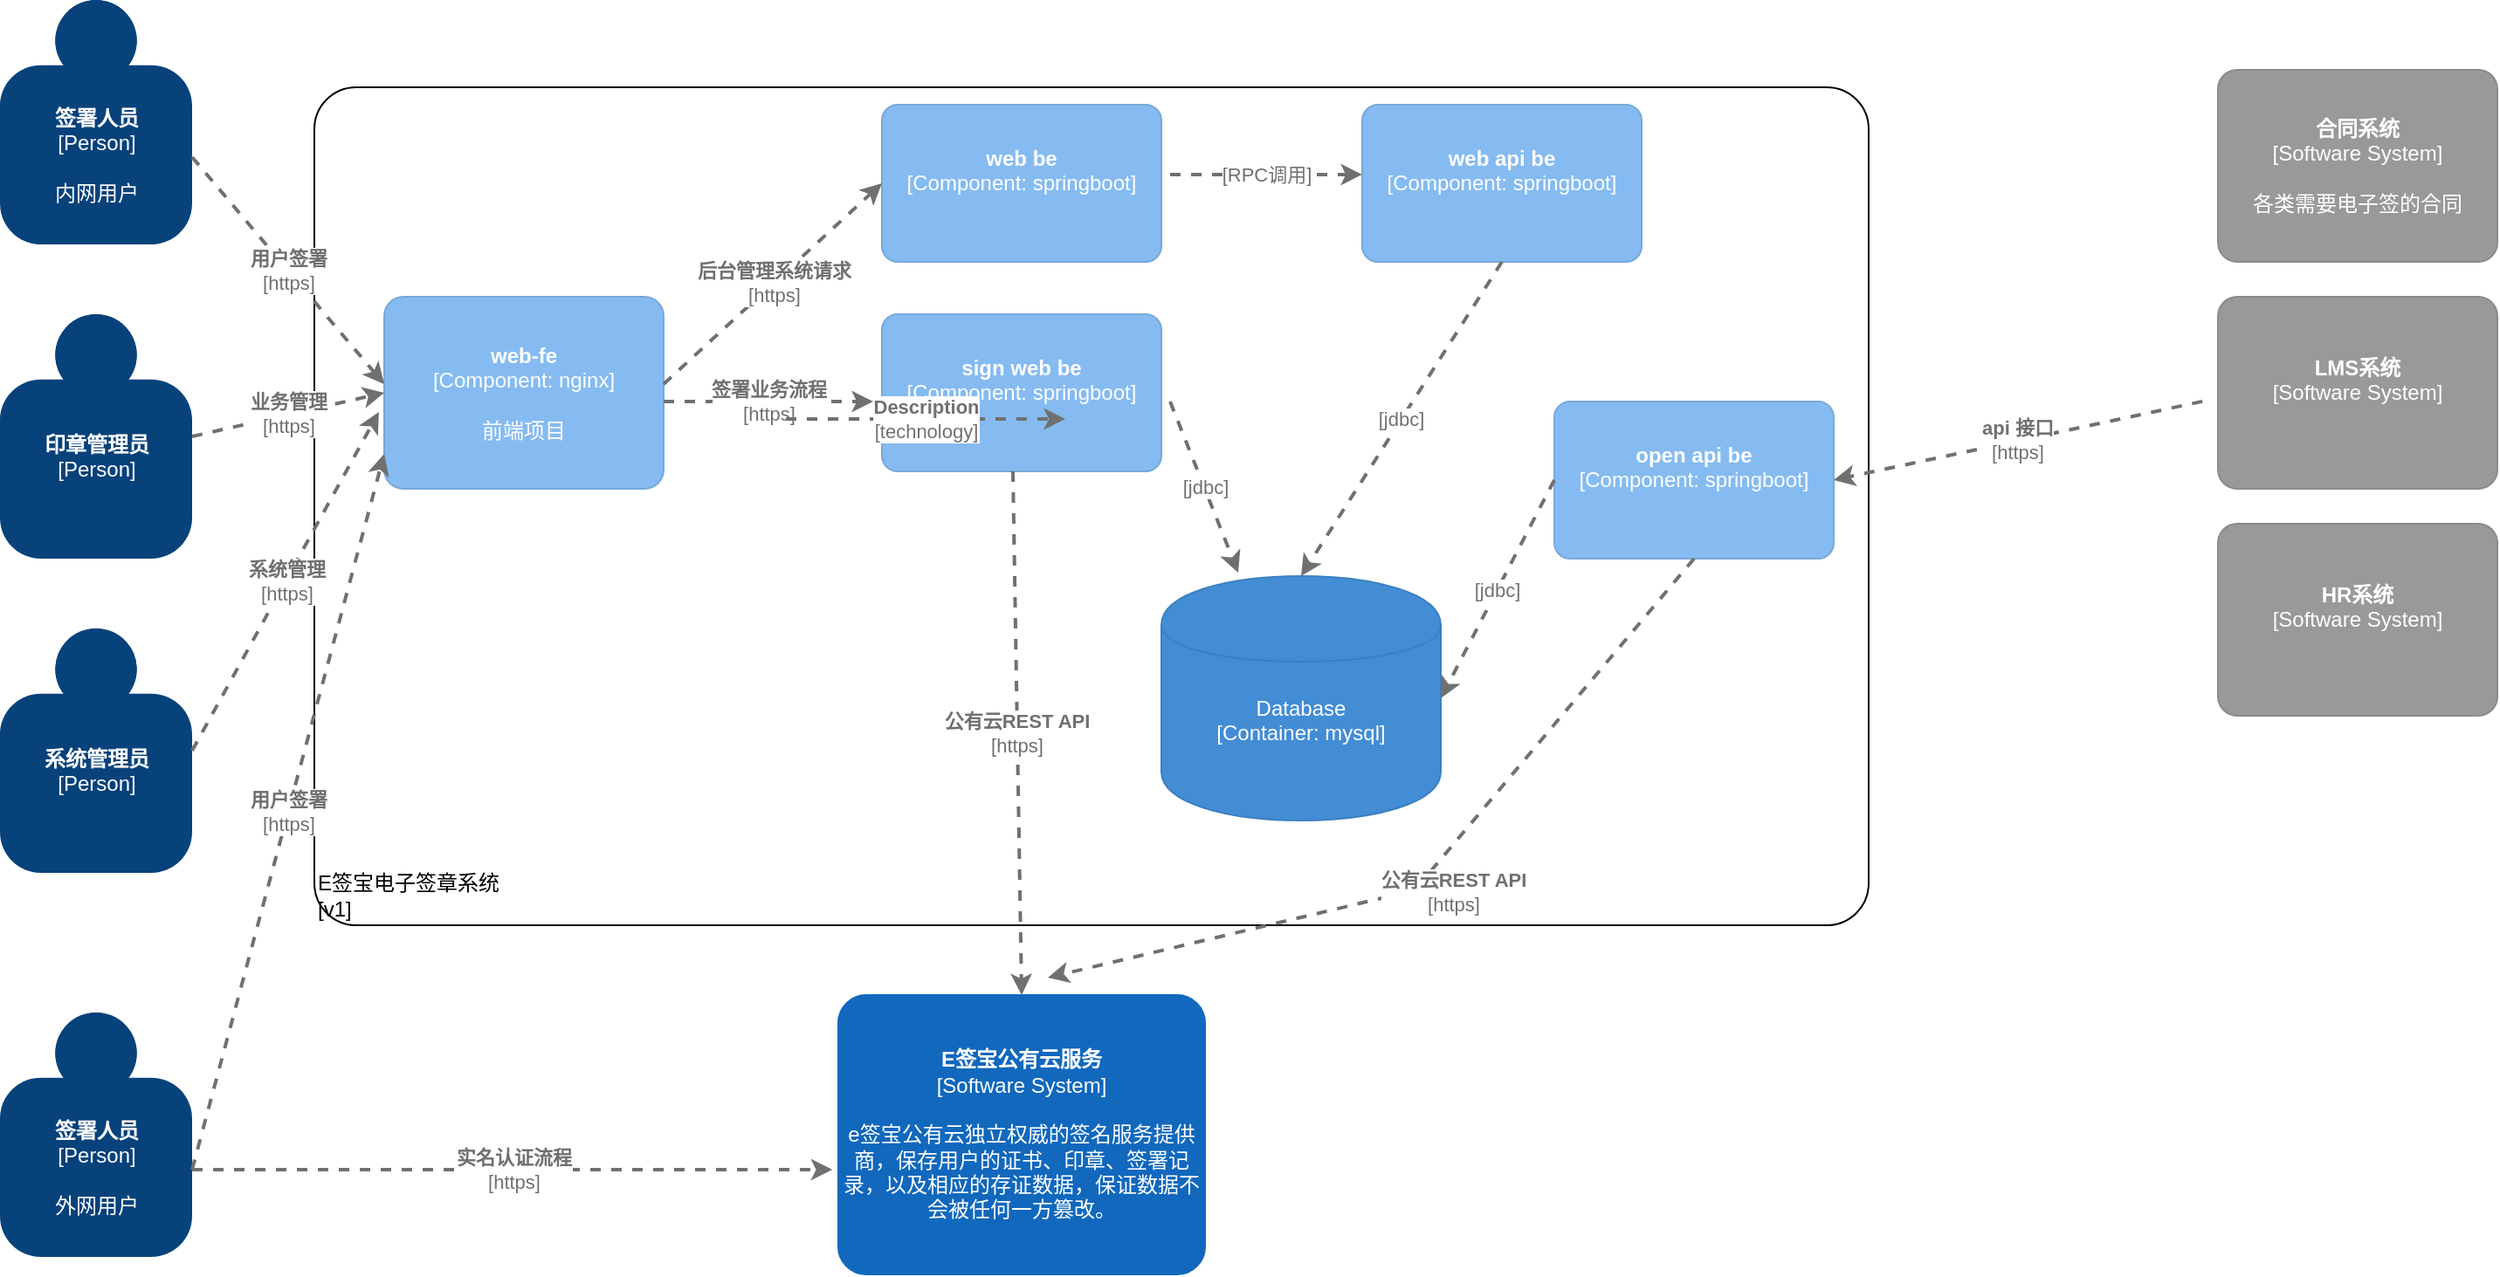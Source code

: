 <mxfile version="14.7.6" type="github">
  <diagram id="9JChRBaVdhsIf9qOaCwG" name="Page-1">
    <mxGraphModel dx="1664" dy="887" grid="1" gridSize="10" guides="1" tooltips="1" connect="1" arrows="1" fold="1" page="1" pageScale="1" pageWidth="827" pageHeight="1169" math="0" shadow="0">
      <root>
        <mxCell id="0" />
        <mxCell id="1" parent="0" />
        <object placeholders="1" c4Name="印章管理员" c4Type="Person" c4Description="" label="&lt;b&gt;%c4Name%&lt;/b&gt;&lt;div&gt;[%c4Type%]&lt;/div&gt;&lt;br&gt;&lt;div&gt;%c4Description%&lt;/div&gt;" id="D-emyac23MvbxTwBKa7Q-1">
          <mxCell style="html=1;dashed=0;whitespace=wrap;fillColor=#08427b;strokeColor=none;fontColor=#ffffff;shape=mxgraph.c4.person;align=center;metaEdit=1;points=[[0.5,0,0],[1,0.5,0],[1,0.75,0],[0.75,1,0],[0.5,1,0],[0.25,1,0],[0,0.75,0],[0,0.5,0]];metaData={&quot;c4Type&quot;:{&quot;editable&quot;:false}};" vertex="1" parent="1">
            <mxGeometry x="10" y="230" width="110.0" height="140" as="geometry" />
          </mxCell>
        </object>
        <object placeholders="1" c4Name="系统管理员" c4Type="Person" c4Description="" label="&lt;b&gt;%c4Name%&lt;/b&gt;&lt;div&gt;[%c4Type%]&lt;/div&gt;&lt;br&gt;&lt;div&gt;%c4Description%&lt;/div&gt;" id="D-emyac23MvbxTwBKa7Q-2">
          <mxCell style="html=1;dashed=0;whitespace=wrap;fillColor=#08427b;strokeColor=none;fontColor=#ffffff;shape=mxgraph.c4.person;align=center;metaEdit=1;points=[[0.5,0,0],[1,0.5,0],[1,0.75,0],[0.75,1,0],[0.5,1,0],[0.25,1,0],[0,0.75,0],[0,0.5,0]];metaData={&quot;c4Type&quot;:{&quot;editable&quot;:false}};" vertex="1" parent="1">
            <mxGeometry x="10" y="410" width="110.0" height="140" as="geometry" />
          </mxCell>
        </object>
        <object placeholders="1" c4Name="E签宝电子签章系统" c4Type="ExecutionEnvironment" c4Application="v1" label="&lt;div style=&quot;text-align: left&quot;&gt;%c4Name%&lt;/div&gt;&lt;div style=&quot;text-align: left&quot;&gt;[%c4Application%]&lt;/div&gt;" id="D-emyac23MvbxTwBKa7Q-3">
          <mxCell style="rounded=1;whiteSpace=wrap;html=1;labelBackgroundColor=none;fillColor=#ffffff;fontColor=#000000;align=left;arcSize=5;strokeColor=#000000;verticalAlign=bottom;metaEdit=1;metaData={&quot;c4Type&quot;:{&quot;editable&quot;:false}};points=[[0.25,0,0],[0.5,0,0],[0.75,0,0],[1,0.25,0],[1,0.5,0],[1,0.75,0],[0.75,1,0],[0.5,1,0],[0.25,1,0],[0,0.75,0],[0,0.5,0],[0,0.25,0]];" vertex="1" parent="1">
            <mxGeometry x="190" y="100" width="890" height="480" as="geometry" />
          </mxCell>
        </object>
        <object placeholders="1" c4Name="E签宝公有云服务" c4Type="Software System" c4Description="e签宝公有云独立权威的签名服务提供商，保存用户的证书、印章、签署记录，以及相应的存证数据，保证数据不会被任何一方篡改。" label="&lt;b&gt;%c4Name%&lt;/b&gt;&lt;div&gt;[%c4Type%]&lt;/div&gt;&lt;br&gt;&lt;div&gt;%c4Description%&lt;/div&gt;" id="D-emyac23MvbxTwBKa7Q-4">
          <mxCell style="rounded=1;whiteSpace=wrap;html=1;labelBackgroundColor=none;fillColor=#1168BD;fontColor=#ffffff;align=center;arcSize=10;strokeColor=#1168BD;metaEdit=1;metaData={&quot;c4Type&quot;:{&quot;editable&quot;:false}};points=[[0.25,0,0],[0.5,0,0],[0.75,0,0],[1,0.25,0],[1,0.5,0],[1,0.75,0],[0.75,1,0],[0.5,1,0],[0.25,1,0],[0,0.75,0],[0,0.5,0],[0,0.25,0]];" vertex="1" parent="1">
            <mxGeometry x="490" y="620" width="210" height="160" as="geometry" />
          </mxCell>
        </object>
        <object placeholders="1" c4Name="web-fe" c4Type="Component" c4Technology="nginx" c4Description="前端项目" label="&lt;b&gt;%c4Name%&lt;/b&gt;&lt;div&gt;[%c4Type%: %c4Technology%]&lt;/div&gt;&lt;br&gt;&lt;div&gt;%c4Description%&lt;/div&gt;" id="D-emyac23MvbxTwBKa7Q-5">
          <mxCell style="rounded=1;whiteSpace=wrap;html=1;labelBackgroundColor=none;fillColor=#85BBF0;fontColor=#ffffff;align=center;arcSize=10;strokeColor=#78A8D8;metaEdit=1;metaData={&quot;c4Type&quot;:{&quot;editable&quot;:false}};points=[[0.25,0,0],[0.5,0,0],[0.75,0,0],[1,0.25,0],[1,0.5,0],[1,0.75,0],[0.75,1,0],[0.5,1,0],[0.25,1,0],[0,0.75,0],[0,0.5,0],[0,0.25,0]];" vertex="1" parent="1">
            <mxGeometry x="230" y="220" width="160" height="110.0" as="geometry" />
          </mxCell>
        </object>
        <object placeholders="1" c4Type="Relationship" c4Technology="https" c4Description="业务管理" label="&lt;div style=&quot;text-align: left&quot;&gt;&lt;div style=&quot;text-align: center&quot;&gt;&lt;b&gt;%c4Description%&lt;/b&gt;&lt;/div&gt;&lt;div style=&quot;text-align: center&quot;&gt;[%c4Technology%]&lt;/div&gt;&lt;/div&gt;" id="D-emyac23MvbxTwBKa7Q-6">
          <mxCell style="edgeStyle=none;rounded=0;html=1;entryX=0;entryY=0.5;jettySize=auto;orthogonalLoop=1;strokeColor=#707070;strokeWidth=2;fontColor=#707070;jumpStyle=none;dashed=1;metaEdit=1;metaData={&quot;c4Type&quot;:{&quot;editable&quot;:false}};entryDx=0;entryDy=0;entryPerimeter=0;exitX=1;exitY=0.5;exitDx=0;exitDy=0;exitPerimeter=0;" edge="1" parent="1" source="D-emyac23MvbxTwBKa7Q-1" target="D-emyac23MvbxTwBKa7Q-5">
            <mxGeometry width="160" relative="1" as="geometry">
              <mxPoint x="130" y="200" as="sourcePoint" />
              <mxPoint x="290" y="200" as="targetPoint" />
            </mxGeometry>
          </mxCell>
        </object>
        <object placeholders="1" c4Type="Relationship" c4Technology="https" c4Description="系统管理" label="&lt;div style=&quot;text-align: left&quot;&gt;&lt;div style=&quot;text-align: center&quot;&gt;&lt;b&gt;%c4Description%&lt;/b&gt;&lt;/div&gt;&lt;div style=&quot;text-align: center&quot;&gt;[%c4Technology%]&lt;/div&gt;&lt;/div&gt;" id="D-emyac23MvbxTwBKa7Q-7">
          <mxCell style="edgeStyle=none;rounded=0;html=1;entryX=-0.019;entryY=0.6;jettySize=auto;orthogonalLoop=1;strokeColor=#707070;strokeWidth=2;fontColor=#707070;jumpStyle=none;dashed=1;metaEdit=1;metaData={&quot;c4Type&quot;:{&quot;editable&quot;:false}};entryDx=0;entryDy=0;entryPerimeter=0;exitX=1;exitY=0.5;exitDx=0;exitDy=0;exitPerimeter=0;" edge="1" parent="1" source="D-emyac23MvbxTwBKa7Q-2" target="D-emyac23MvbxTwBKa7Q-5">
            <mxGeometry width="160" relative="1" as="geometry">
              <mxPoint x="120" y="400" as="sourcePoint" />
              <mxPoint x="280" y="400" as="targetPoint" />
            </mxGeometry>
          </mxCell>
        </object>
        <object placeholders="1" c4Name="web be" c4Type="Component" c4Technology="springboot" c4Description="" label="&lt;b&gt;%c4Name%&lt;/b&gt;&lt;div&gt;[%c4Type%: %c4Technology%]&lt;/div&gt;&lt;br&gt;&lt;div&gt;%c4Description%&lt;/div&gt;" id="D-emyac23MvbxTwBKa7Q-8">
          <mxCell style="rounded=1;whiteSpace=wrap;html=1;labelBackgroundColor=none;fillColor=#85BBF0;fontColor=#ffffff;align=center;arcSize=10;strokeColor=#78A8D8;metaEdit=1;metaData={&quot;c4Type&quot;:{&quot;editable&quot;:false}};points=[[0.25,0,0],[0.5,0,0],[0.75,0,0],[1,0.25,0],[1,0.5,0],[1,0.75,0],[0.75,1,0],[0.5,1,0],[0.25,1,0],[0,0.75,0],[0,0.5,0],[0,0.25,0]];" vertex="1" parent="1">
            <mxGeometry x="515" y="110" width="160" height="90" as="geometry" />
          </mxCell>
        </object>
        <object placeholders="1" c4Name="sign web be" c4Type="Component" c4Technology="springboot" c4Description="" label="&lt;b&gt;%c4Name%&lt;/b&gt;&lt;div&gt;[%c4Type%: %c4Technology%]&lt;/div&gt;&lt;br&gt;&lt;div&gt;%c4Description%&lt;/div&gt;" id="D-emyac23MvbxTwBKa7Q-9">
          <mxCell style="rounded=1;whiteSpace=wrap;html=1;labelBackgroundColor=none;fillColor=#85BBF0;fontColor=#ffffff;align=center;arcSize=10;strokeColor=#78A8D8;metaEdit=1;metaData={&quot;c4Type&quot;:{&quot;editable&quot;:false}};points=[[0.25,0,0],[0.5,0,0],[0.75,0,0],[1,0.25,0],[1,0.5,0],[1,0.75,0],[0.75,1,0],[0.5,1,0],[0.25,1,0],[0,0.75,0],[0,0.5,0],[0,0.25,0]];" vertex="1" parent="1">
            <mxGeometry x="515" y="230" width="160" height="90" as="geometry" />
          </mxCell>
        </object>
        <object placeholders="1" c4Name="open api be" c4Type="Component" c4Technology="springboot" c4Description="" label="&lt;b&gt;%c4Name%&lt;/b&gt;&lt;div&gt;[%c4Type%: %c4Technology%]&lt;/div&gt;&lt;br&gt;&lt;div&gt;%c4Description%&lt;/div&gt;" id="D-emyac23MvbxTwBKa7Q-10">
          <mxCell style="rounded=1;whiteSpace=wrap;html=1;labelBackgroundColor=none;fillColor=#85BBF0;fontColor=#ffffff;align=center;arcSize=10;strokeColor=#78A8D8;metaEdit=1;metaData={&quot;c4Type&quot;:{&quot;editable&quot;:false}};points=[[0.25,0,0],[0.5,0,0],[0.75,0,0],[1,0.25,0],[1,0.5,0],[1,0.75,0],[0.75,1,0],[0.5,1,0],[0.25,1,0],[0,0.75,0],[0,0.5,0],[0,0.25,0]];" vertex="1" parent="1">
            <mxGeometry x="900" y="280" width="160" height="90" as="geometry" />
          </mxCell>
        </object>
        <object placeholders="1" c4Name="web api be" c4Type="Component" c4Technology="springboot" c4Description="" label="&lt;b&gt;%c4Name%&lt;/b&gt;&lt;div&gt;[%c4Type%: %c4Technology%]&lt;/div&gt;&lt;br&gt;&lt;div&gt;%c4Description%&lt;/div&gt;" id="D-emyac23MvbxTwBKa7Q-12">
          <mxCell style="rounded=1;whiteSpace=wrap;html=1;labelBackgroundColor=none;fillColor=#85BBF0;fontColor=#ffffff;align=center;arcSize=10;strokeColor=#78A8D8;metaEdit=1;metaData={&quot;c4Type&quot;:{&quot;editable&quot;:false}};points=[[0.25,0,0],[0.5,0,0],[0.75,0,0],[1,0.25,0],[1,0.5,0],[1,0.75,0],[0.75,1,0],[0.5,1,0],[0.25,1,0],[0,0.75,0],[0,0.5,0],[0,0.25,0]];" vertex="1" parent="1">
            <mxGeometry x="790" y="110" width="160" height="90" as="geometry" />
          </mxCell>
        </object>
        <object placeholders="1" c4Type="Database" c4Technology="mysql" c4Description="" label="%c4Type%&lt;div&gt;[Container:&amp;nbsp;%c4Technology%]&lt;/div&gt;&lt;br&gt;&lt;div&gt;%c4Description%&lt;/div&gt;" id="D-emyac23MvbxTwBKa7Q-13">
          <mxCell style="shape=cylinder;whiteSpace=wrap;html=1;boundedLbl=1;rounded=0;labelBackgroundColor=none;fillColor=#438DD5;fontSize=12;fontColor=#ffffff;align=center;strokeColor=#3C7FC0;metaEdit=1;points=[[0.5,0,0],[1,0.25,0],[1,0.5,0],[1,0.75,0],[0.5,1,0],[0,0.75,0],[0,0.5,0],[0,0.25,0]];metaData={&quot;c4Type&quot;:{&quot;editable&quot;:false}};" vertex="1" parent="1">
            <mxGeometry x="675" y="380" width="160" height="140" as="geometry" />
          </mxCell>
        </object>
        <object placeholders="1" c4Type="Relationship" c4Technology="https" c4Description="后台管理系统请求" label="&lt;div style=&quot;text-align: left&quot;&gt;&lt;div style=&quot;text-align: center&quot;&gt;&lt;b&gt;%c4Description%&lt;/b&gt;&lt;/div&gt;&lt;div style=&quot;text-align: center&quot;&gt;[%c4Technology%]&lt;/div&gt;&lt;/div&gt;" id="D-emyac23MvbxTwBKa7Q-14">
          <mxCell style="edgeStyle=none;rounded=0;html=1;entryX=0;entryY=0.5;jettySize=auto;orthogonalLoop=1;strokeColor=#707070;strokeWidth=2;fontColor=#707070;jumpStyle=none;dashed=1;metaEdit=1;metaData={&quot;c4Type&quot;:{&quot;editable&quot;:false}};entryDx=0;entryDy=0;entryPerimeter=0;" edge="1" parent="1" target="D-emyac23MvbxTwBKa7Q-8">
            <mxGeometry width="160" relative="1" as="geometry">
              <mxPoint x="390" y="270" as="sourcePoint" />
              <mxPoint x="550" y="270" as="targetPoint" />
            </mxGeometry>
          </mxCell>
        </object>
        <object placeholders="1" c4Type="Relationship" c4Technology="RPC调用" c4Description="" label="&lt;div style=&quot;text-align: left&quot;&gt;&lt;div style=&quot;text-align: center&quot;&gt;&lt;b&gt;%c4Description%&lt;/b&gt;&lt;/div&gt;&lt;div style=&quot;text-align: center&quot;&gt;[%c4Technology%]&lt;/div&gt;&lt;/div&gt;" id="D-emyac23MvbxTwBKa7Q-15">
          <mxCell style="edgeStyle=none;rounded=0;html=1;jettySize=auto;orthogonalLoop=1;strokeColor=#707070;strokeWidth=2;fontColor=#707070;jumpStyle=none;dashed=1;metaEdit=1;metaData={&quot;c4Type&quot;:{&quot;editable&quot;:false}};" edge="1" parent="1">
            <mxGeometry width="160" relative="1" as="geometry">
              <mxPoint x="680" y="150" as="sourcePoint" />
              <mxPoint x="790" y="150" as="targetPoint" />
            </mxGeometry>
          </mxCell>
        </object>
        <object placeholders="1" c4Type="Relationship" c4Technology="https" c4Description="签署业务流程" label="&lt;div style=&quot;text-align: left&quot;&gt;&lt;div style=&quot;text-align: center&quot;&gt;&lt;b&gt;%c4Description%&lt;/b&gt;&lt;/div&gt;&lt;div style=&quot;text-align: center&quot;&gt;[%c4Technology%]&lt;/div&gt;&lt;/div&gt;" id="D-emyac23MvbxTwBKa7Q-16">
          <mxCell style="edgeStyle=none;rounded=0;html=1;jettySize=auto;orthogonalLoop=1;strokeColor=#707070;strokeWidth=2;fontColor=#707070;jumpStyle=none;dashed=1;metaEdit=1;metaData={&quot;c4Type&quot;:{&quot;editable&quot;:false}};" edge="1" parent="1">
            <mxGeometry width="160" relative="1" as="geometry">
              <mxPoint x="390" y="280" as="sourcePoint" />
              <mxPoint x="510" y="280" as="targetPoint" />
            </mxGeometry>
          </mxCell>
        </object>
        <object placeholders="1" c4Name="签署人员" c4Type="Person" c4Description="内网用户" label="&lt;b&gt;%c4Name%&lt;/b&gt;&lt;div&gt;[%c4Type%]&lt;/div&gt;&lt;br&gt;&lt;div&gt;%c4Description%&lt;/div&gt;" id="D-emyac23MvbxTwBKa7Q-18">
          <mxCell style="html=1;dashed=0;whitespace=wrap;fillColor=#08427b;strokeColor=none;fontColor=#ffffff;shape=mxgraph.c4.person;align=center;metaEdit=1;points=[[0.5,0,0],[1,0.5,0],[1,0.75,0],[0.75,1,0],[0.5,1,0],[0.25,1,0],[0,0.75,0],[0,0.5,0]];metaData={&quot;c4Type&quot;:{&quot;editable&quot;:false}};" vertex="1" parent="1">
            <mxGeometry x="10" y="50" width="110.0" height="140" as="geometry" />
          </mxCell>
        </object>
        <object placeholders="1" c4Name="合同系统" c4Type="Software System" c4Description="各类需要电子签的合同" label="&lt;b&gt;%c4Name%&lt;/b&gt;&lt;div&gt;[%c4Type%]&lt;/div&gt;&lt;br&gt;&lt;div&gt;%c4Description%&lt;/div&gt;" id="D-emyac23MvbxTwBKa7Q-19">
          <mxCell style="rounded=1;whiteSpace=wrap;html=1;labelBackgroundColor=none;fillColor=#999999;fontColor=#ffffff;align=center;arcSize=10;strokeColor=#8A8A8A;metaEdit=1;metaData={&quot;c4Type&quot;:{&quot;editable&quot;:false}};points=[[0.25,0,0],[0.5,0,0],[0.75,0,0],[1,0.25,0],[1,0.5,0],[1,0.75,0],[0.75,1,0],[0.5,1,0],[0.25,1,0],[0,0.75,0],[0,0.5,0],[0,0.25,0]];" vertex="1" parent="1">
            <mxGeometry x="1280" y="90" width="160" height="110.0" as="geometry" />
          </mxCell>
        </object>
        <object placeholders="1" c4Name="LMS系统" c4Type="Software System" c4Description="" label="&lt;b&gt;%c4Name%&lt;/b&gt;&lt;div&gt;[%c4Type%]&lt;/div&gt;&lt;br&gt;&lt;div&gt;%c4Description%&lt;/div&gt;" id="D-emyac23MvbxTwBKa7Q-20">
          <mxCell style="rounded=1;whiteSpace=wrap;html=1;labelBackgroundColor=none;fillColor=#999999;fontColor=#ffffff;align=center;arcSize=10;strokeColor=#8A8A8A;metaEdit=1;metaData={&quot;c4Type&quot;:{&quot;editable&quot;:false}};points=[[0.25,0,0],[0.5,0,0],[0.75,0,0],[1,0.25,0],[1,0.5,0],[1,0.75,0],[0.75,1,0],[0.5,1,0],[0.25,1,0],[0,0.75,0],[0,0.5,0],[0,0.25,0]];" vertex="1" parent="1">
            <mxGeometry x="1280" y="220" width="160" height="110.0" as="geometry" />
          </mxCell>
        </object>
        <object placeholders="1" c4Name="HR系统" c4Type="Software System" c4Description="" label="&lt;b&gt;%c4Name%&lt;/b&gt;&lt;div&gt;[%c4Type%]&lt;/div&gt;&lt;br&gt;&lt;div&gt;%c4Description%&lt;/div&gt;" id="D-emyac23MvbxTwBKa7Q-21">
          <mxCell style="rounded=1;whiteSpace=wrap;html=1;labelBackgroundColor=none;fillColor=#999999;fontColor=#ffffff;align=center;arcSize=10;strokeColor=#8A8A8A;metaEdit=1;metaData={&quot;c4Type&quot;:{&quot;editable&quot;:false}};points=[[0.25,0,0],[0.5,0,0],[0.75,0,0],[1,0.25,0],[1,0.5,0],[1,0.75,0],[0.75,1,0],[0.5,1,0],[0.25,1,0],[0,0.75,0],[0,0.5,0],[0,0.25,0]];" vertex="1" parent="1">
            <mxGeometry x="1280" y="350" width="160" height="110.0" as="geometry" />
          </mxCell>
        </object>
        <object placeholders="1" c4Type="Relationship" c4Technology="https" c4Description="api 接口" label="&lt;div style=&quot;text-align: left&quot;&gt;&lt;div style=&quot;text-align: center&quot;&gt;&lt;b&gt;%c4Description%&lt;/b&gt;&lt;/div&gt;&lt;div style=&quot;text-align: center&quot;&gt;[%c4Technology%]&lt;/div&gt;&lt;/div&gt;" id="D-emyac23MvbxTwBKa7Q-22">
          <mxCell style="edgeStyle=none;rounded=0;html=1;entryX=1;entryY=0.5;jettySize=auto;orthogonalLoop=1;strokeColor=#707070;strokeWidth=2;fontColor=#707070;jumpStyle=none;dashed=1;metaEdit=1;metaData={&quot;c4Type&quot;:{&quot;editable&quot;:false}};entryDx=0;entryDy=0;entryPerimeter=0;exitX=-0.056;exitY=0.545;exitDx=0;exitDy=0;exitPerimeter=0;" edge="1" parent="1" source="D-emyac23MvbxTwBKa7Q-20" target="D-emyac23MvbxTwBKa7Q-10">
            <mxGeometry width="160" relative="1" as="geometry">
              <mxPoint x="1240" y="230" as="sourcePoint" />
              <mxPoint x="1400" y="230" as="targetPoint" />
            </mxGeometry>
          </mxCell>
        </object>
        <object placeholders="1" c4Type="Relationship" c4Technology="https" c4Description="公有云REST API" label="&lt;div style=&quot;text-align: left&quot;&gt;&lt;div style=&quot;text-align: center&quot;&gt;&lt;b&gt;%c4Description%&lt;/b&gt;&lt;/div&gt;&lt;div style=&quot;text-align: center&quot;&gt;[%c4Technology%]&lt;/div&gt;&lt;/div&gt;" id="D-emyac23MvbxTwBKa7Q-23">
          <mxCell style="edgeStyle=none;rounded=0;html=1;entryX=0.5;entryY=0;jettySize=auto;orthogonalLoop=1;strokeColor=#707070;strokeWidth=2;fontColor=#707070;jumpStyle=none;dashed=1;metaEdit=1;metaData={&quot;c4Type&quot;:{&quot;editable&quot;:false}};entryDx=0;entryDy=0;entryPerimeter=0;" edge="1" parent="1" target="D-emyac23MvbxTwBKa7Q-4">
            <mxGeometry width="160" relative="1" as="geometry">
              <mxPoint x="590" y="320" as="sourcePoint" />
              <mxPoint x="750" y="320" as="targetPoint" />
            </mxGeometry>
          </mxCell>
        </object>
        <object placeholders="1" c4Type="Relationship" c4Technology="https" c4Description="用户签署" label="&lt;div style=&quot;text-align: left&quot;&gt;&lt;div style=&quot;text-align: center&quot;&gt;&lt;b&gt;%c4Description%&lt;/b&gt;&lt;/div&gt;&lt;div style=&quot;text-align: center&quot;&gt;[%c4Technology%]&lt;/div&gt;&lt;/div&gt;" id="D-emyac23MvbxTwBKa7Q-24">
          <mxCell style="edgeStyle=none;rounded=0;html=1;jettySize=auto;orthogonalLoop=1;strokeColor=#707070;strokeWidth=2;fontColor=#707070;jumpStyle=none;dashed=1;metaEdit=1;metaData={&quot;c4Type&quot;:{&quot;editable&quot;:false}};" edge="1" parent="1">
            <mxGeometry width="160" relative="1" as="geometry">
              <mxPoint x="120" y="140" as="sourcePoint" />
              <mxPoint x="230" y="270" as="targetPoint" />
            </mxGeometry>
          </mxCell>
        </object>
        <object placeholders="1" c4Type="Relationship" c4Technology="jdbc" c4Description="" label="&lt;div style=&quot;text-align: left&quot;&gt;&lt;div style=&quot;text-align: center&quot;&gt;&lt;b&gt;%c4Description%&lt;/b&gt;&lt;/div&gt;&lt;div style=&quot;text-align: center&quot;&gt;[%c4Technology%]&lt;/div&gt;&lt;/div&gt;" id="D-emyac23MvbxTwBKa7Q-27">
          <mxCell style="edgeStyle=none;rounded=0;html=1;entryX=0.5;entryY=0;jettySize=auto;orthogonalLoop=1;strokeColor=#707070;strokeWidth=2;fontColor=#707070;jumpStyle=none;dashed=1;metaEdit=1;metaData={&quot;c4Type&quot;:{&quot;editable&quot;:false}};entryDx=0;entryDy=0;entryPerimeter=0;" edge="1" parent="1" target="D-emyac23MvbxTwBKa7Q-13">
            <mxGeometry width="160" relative="1" as="geometry">
              <mxPoint x="870" y="200" as="sourcePoint" />
              <mxPoint x="1030" y="200" as="targetPoint" />
            </mxGeometry>
          </mxCell>
        </object>
        <object placeholders="1" c4Type="Relationship" c4Technology="jdbc" c4Description="" label="&lt;div style=&quot;text-align: left&quot;&gt;&lt;div style=&quot;text-align: center&quot;&gt;&lt;b&gt;%c4Description%&lt;/b&gt;&lt;/div&gt;&lt;div style=&quot;text-align: center&quot;&gt;[%c4Technology%]&lt;/div&gt;&lt;/div&gt;" id="D-emyac23MvbxTwBKa7Q-28">
          <mxCell style="edgeStyle=none;rounded=0;html=1;entryX=0.275;entryY=-0.014;jettySize=auto;orthogonalLoop=1;strokeColor=#707070;strokeWidth=2;fontColor=#707070;jumpStyle=none;dashed=1;metaEdit=1;metaData={&quot;c4Type&quot;:{&quot;editable&quot;:false}};entryDx=0;entryDy=0;entryPerimeter=0;" edge="1" parent="1" target="D-emyac23MvbxTwBKa7Q-13">
            <mxGeometry width="160" relative="1" as="geometry">
              <mxPoint x="680" y="280" as="sourcePoint" />
              <mxPoint x="840" y="280" as="targetPoint" />
            </mxGeometry>
          </mxCell>
        </object>
        <object placeholders="1" c4Type="Relationship" c4Technology="technology" c4Description="Description" label="&lt;div style=&quot;text-align: left&quot;&gt;&lt;div style=&quot;text-align: center&quot;&gt;&lt;b&gt;%c4Description%&lt;/b&gt;&lt;/div&gt;&lt;div style=&quot;text-align: center&quot;&gt;[%c4Technology%]&lt;/div&gt;&lt;/div&gt;" id="D-emyac23MvbxTwBKa7Q-29">
          <mxCell style="edgeStyle=none;rounded=0;html=1;entryX=0;entryY=0.5;jettySize=auto;orthogonalLoop=1;strokeColor=#707070;strokeWidth=2;fontColor=#707070;jumpStyle=none;dashed=1;metaEdit=1;metaData={&quot;c4Type&quot;:{&quot;editable&quot;:false}};" edge="1" parent="1">
            <mxGeometry width="160" relative="1" as="geometry">
              <mxPoint x="460" y="290" as="sourcePoint" />
              <mxPoint x="620" y="290" as="targetPoint" />
            </mxGeometry>
          </mxCell>
        </object>
        <object placeholders="1" c4Type="Relationship" c4Technology="jdbc" c4Description="" label="&lt;div style=&quot;text-align: left&quot;&gt;&lt;div style=&quot;text-align: center&quot;&gt;&lt;b&gt;%c4Description%&lt;/b&gt;&lt;/div&gt;&lt;div style=&quot;text-align: center&quot;&gt;[%c4Technology%]&lt;/div&gt;&lt;/div&gt;" id="D-emyac23MvbxTwBKa7Q-30">
          <mxCell style="edgeStyle=none;rounded=0;html=1;entryX=1;entryY=0.5;jettySize=auto;orthogonalLoop=1;strokeColor=#707070;strokeWidth=2;fontColor=#707070;jumpStyle=none;dashed=1;metaEdit=1;metaData={&quot;c4Type&quot;:{&quot;editable&quot;:false}};entryDx=0;entryDy=0;entryPerimeter=0;exitX=0;exitY=0.5;exitDx=0;exitDy=0;exitPerimeter=0;" edge="1" parent="1" source="D-emyac23MvbxTwBKa7Q-10" target="D-emyac23MvbxTwBKa7Q-13">
            <mxGeometry width="160" relative="1" as="geometry">
              <mxPoint x="910" y="420" as="sourcePoint" />
              <mxPoint x="1070" y="420" as="targetPoint" />
            </mxGeometry>
          </mxCell>
        </object>
        <object placeholders="1" c4Name="签署人员" c4Type="Person" c4Description="外网用户" label="&lt;b&gt;%c4Name%&lt;/b&gt;&lt;div&gt;[%c4Type%]&lt;/div&gt;&lt;br&gt;&lt;div&gt;%c4Description%&lt;/div&gt;" id="D-emyac23MvbxTwBKa7Q-31">
          <mxCell style="html=1;dashed=0;whitespace=wrap;fillColor=#08427b;strokeColor=none;fontColor=#ffffff;shape=mxgraph.c4.person;align=center;metaEdit=1;points=[[0.5,0,0],[1,0.5,0],[1,0.75,0],[0.75,1,0],[0.5,1,0],[0.25,1,0],[0,0.75,0],[0,0.5,0]];metaData={&quot;c4Type&quot;:{&quot;editable&quot;:false}};" vertex="1" parent="1">
            <mxGeometry x="10" y="630" width="110.0" height="140" as="geometry" />
          </mxCell>
        </object>
        <object placeholders="1" c4Type="Relationship" c4Technology="https" c4Description="用户签署" label="&lt;div style=&quot;text-align: left&quot;&gt;&lt;div style=&quot;text-align: center&quot;&gt;&lt;b&gt;%c4Description%&lt;/b&gt;&lt;/div&gt;&lt;div style=&quot;text-align: center&quot;&gt;[%c4Technology%]&lt;/div&gt;&lt;/div&gt;" id="D-emyac23MvbxTwBKa7Q-32">
          <mxCell style="edgeStyle=none;rounded=0;html=1;entryX=0;entryY=0.818;jettySize=auto;orthogonalLoop=1;strokeColor=#707070;strokeWidth=2;fontColor=#707070;jumpStyle=none;dashed=1;metaEdit=1;metaData={&quot;c4Type&quot;:{&quot;editable&quot;:false}};entryDx=0;entryDy=0;entryPerimeter=0;" edge="1" parent="1" target="D-emyac23MvbxTwBKa7Q-5">
            <mxGeometry width="160" relative="1" as="geometry">
              <mxPoint x="120" y="720" as="sourcePoint" />
              <mxPoint x="280" y="720" as="targetPoint" />
            </mxGeometry>
          </mxCell>
        </object>
        <object placeholders="1" c4Type="Relationship" c4Technology="https" c4Description="实名认证流程" label="&lt;div style=&quot;text-align: left&quot;&gt;&lt;div style=&quot;text-align: center&quot;&gt;&lt;b&gt;%c4Description%&lt;/b&gt;&lt;/div&gt;&lt;div style=&quot;text-align: center&quot;&gt;[%c4Technology%]&lt;/div&gt;&lt;/div&gt;" id="D-emyac23MvbxTwBKa7Q-33">
          <mxCell style="edgeStyle=none;rounded=0;html=1;entryX=-0.016;entryY=0.625;jettySize=auto;orthogonalLoop=1;strokeColor=#707070;strokeWidth=2;fontColor=#707070;jumpStyle=none;dashed=1;metaEdit=1;metaData={&quot;c4Type&quot;:{&quot;editable&quot;:false}};entryDx=0;entryDy=0;entryPerimeter=0;" edge="1" parent="1" target="D-emyac23MvbxTwBKa7Q-4">
            <mxGeometry width="160" relative="1" as="geometry">
              <mxPoint x="120" y="720" as="sourcePoint" />
              <mxPoint x="280" y="720" as="targetPoint" />
            </mxGeometry>
          </mxCell>
        </object>
        <object placeholders="1" c4Type="Relationship" c4Technology="https" c4Description="公有云REST API" label="&lt;div style=&quot;text-align: left&quot;&gt;&lt;div style=&quot;text-align: center&quot;&gt;&lt;b&gt;%c4Description%&lt;/b&gt;&lt;/div&gt;&lt;div style=&quot;text-align: center&quot;&gt;[%c4Technology%]&lt;/div&gt;&lt;/div&gt;" id="D-emyac23MvbxTwBKa7Q-34">
          <mxCell style="edgeStyle=none;rounded=0;html=1;jettySize=auto;orthogonalLoop=1;strokeColor=#707070;strokeWidth=2;fontColor=#707070;jumpStyle=none;dashed=1;metaEdit=1;metaData={&quot;c4Type&quot;:{&quot;editable&quot;:false}};exitX=0.5;exitY=1;exitDx=0;exitDy=0;exitPerimeter=0;" edge="1" parent="1" source="D-emyac23MvbxTwBKa7Q-10">
            <mxGeometry x="0.013" y="17" width="160" relative="1" as="geometry">
              <mxPoint x="990" y="470" as="sourcePoint" />
              <mxPoint x="610" y="610" as="targetPoint" />
              <Array as="points">
                <mxPoint x="820" y="560" />
              </Array>
              <mxPoint as="offset" />
            </mxGeometry>
          </mxCell>
        </object>
      </root>
    </mxGraphModel>
  </diagram>
</mxfile>
